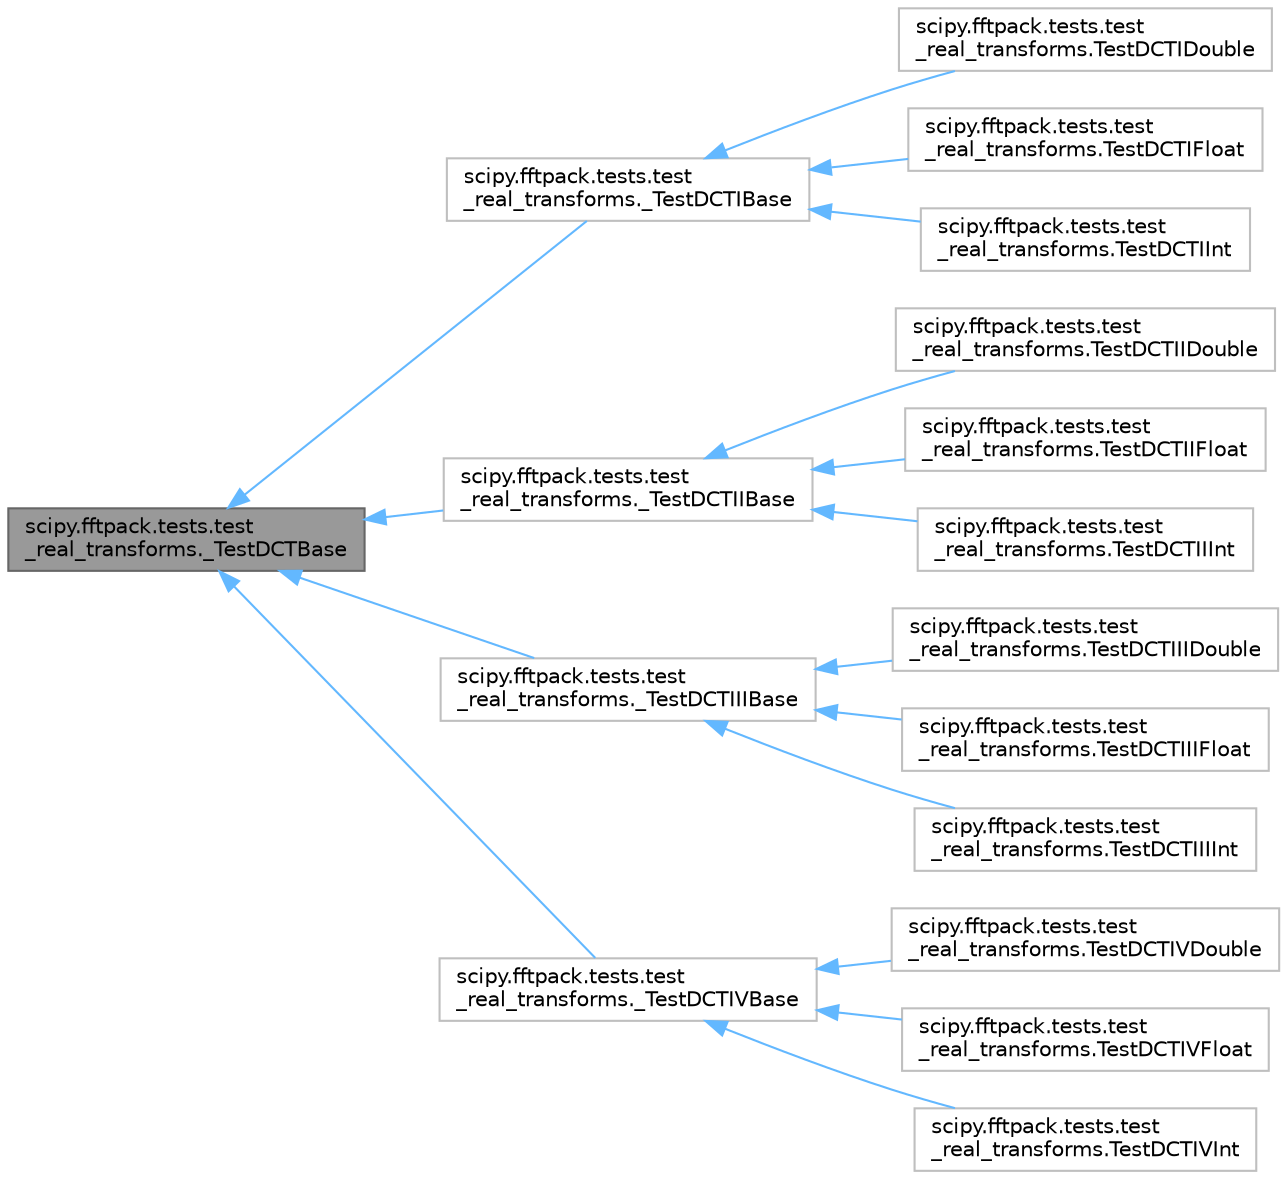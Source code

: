 digraph "scipy.fftpack.tests.test_real_transforms._TestDCTBase"
{
 // LATEX_PDF_SIZE
  bgcolor="transparent";
  edge [fontname=Helvetica,fontsize=10,labelfontname=Helvetica,labelfontsize=10];
  node [fontname=Helvetica,fontsize=10,shape=box,height=0.2,width=0.4];
  rankdir="LR";
  Node1 [id="Node000001",label="scipy.fftpack.tests.test\l_real_transforms._TestDCTBase",height=0.2,width=0.4,color="gray40", fillcolor="grey60", style="filled", fontcolor="black",tooltip=" "];
  Node1 -> Node2 [id="edge1_Node000001_Node000002",dir="back",color="steelblue1",style="solid",tooltip=" "];
  Node2 [id="Node000002",label="scipy.fftpack.tests.test\l_real_transforms._TestDCTIBase",height=0.2,width=0.4,color="grey75", fillcolor="white", style="filled",URL="$da/d20/classscipy_1_1fftpack_1_1tests_1_1test__real__transforms_1_1__TestDCTIBase.html",tooltip=" "];
  Node2 -> Node3 [id="edge2_Node000002_Node000003",dir="back",color="steelblue1",style="solid",tooltip=" "];
  Node3 [id="Node000003",label="scipy.fftpack.tests.test\l_real_transforms.TestDCTIDouble",height=0.2,width=0.4,color="grey75", fillcolor="white", style="filled",URL="$d8/d5c/classscipy_1_1fftpack_1_1tests_1_1test__real__transforms_1_1TestDCTIDouble.html",tooltip=" "];
  Node2 -> Node4 [id="edge3_Node000002_Node000004",dir="back",color="steelblue1",style="solid",tooltip=" "];
  Node4 [id="Node000004",label="scipy.fftpack.tests.test\l_real_transforms.TestDCTIFloat",height=0.2,width=0.4,color="grey75", fillcolor="white", style="filled",URL="$d0/d03/classscipy_1_1fftpack_1_1tests_1_1test__real__transforms_1_1TestDCTIFloat.html",tooltip=" "];
  Node2 -> Node5 [id="edge4_Node000002_Node000005",dir="back",color="steelblue1",style="solid",tooltip=" "];
  Node5 [id="Node000005",label="scipy.fftpack.tests.test\l_real_transforms.TestDCTIInt",height=0.2,width=0.4,color="grey75", fillcolor="white", style="filled",URL="$da/ddf/classscipy_1_1fftpack_1_1tests_1_1test__real__transforms_1_1TestDCTIInt.html",tooltip=" "];
  Node1 -> Node6 [id="edge5_Node000001_Node000006",dir="back",color="steelblue1",style="solid",tooltip=" "];
  Node6 [id="Node000006",label="scipy.fftpack.tests.test\l_real_transforms._TestDCTIIBase",height=0.2,width=0.4,color="grey75", fillcolor="white", style="filled",URL="$dd/d40/classscipy_1_1fftpack_1_1tests_1_1test__real__transforms_1_1__TestDCTIIBase.html",tooltip=" "];
  Node6 -> Node7 [id="edge6_Node000006_Node000007",dir="back",color="steelblue1",style="solid",tooltip=" "];
  Node7 [id="Node000007",label="scipy.fftpack.tests.test\l_real_transforms.TestDCTIIDouble",height=0.2,width=0.4,color="grey75", fillcolor="white", style="filled",URL="$d3/d97/classscipy_1_1fftpack_1_1tests_1_1test__real__transforms_1_1TestDCTIIDouble.html",tooltip=" "];
  Node6 -> Node8 [id="edge7_Node000006_Node000008",dir="back",color="steelblue1",style="solid",tooltip=" "];
  Node8 [id="Node000008",label="scipy.fftpack.tests.test\l_real_transforms.TestDCTIIFloat",height=0.2,width=0.4,color="grey75", fillcolor="white", style="filled",URL="$d6/d6e/classscipy_1_1fftpack_1_1tests_1_1test__real__transforms_1_1TestDCTIIFloat.html",tooltip=" "];
  Node6 -> Node9 [id="edge8_Node000006_Node000009",dir="back",color="steelblue1",style="solid",tooltip=" "];
  Node9 [id="Node000009",label="scipy.fftpack.tests.test\l_real_transforms.TestDCTIIInt",height=0.2,width=0.4,color="grey75", fillcolor="white", style="filled",URL="$d6/d3d/classscipy_1_1fftpack_1_1tests_1_1test__real__transforms_1_1TestDCTIIInt.html",tooltip=" "];
  Node1 -> Node10 [id="edge9_Node000001_Node000010",dir="back",color="steelblue1",style="solid",tooltip=" "];
  Node10 [id="Node000010",label="scipy.fftpack.tests.test\l_real_transforms._TestDCTIIIBase",height=0.2,width=0.4,color="grey75", fillcolor="white", style="filled",URL="$d7/d26/classscipy_1_1fftpack_1_1tests_1_1test__real__transforms_1_1__TestDCTIIIBase.html",tooltip=" "];
  Node10 -> Node11 [id="edge10_Node000010_Node000011",dir="back",color="steelblue1",style="solid",tooltip=" "];
  Node11 [id="Node000011",label="scipy.fftpack.tests.test\l_real_transforms.TestDCTIIIDouble",height=0.2,width=0.4,color="grey75", fillcolor="white", style="filled",URL="$db/d03/classscipy_1_1fftpack_1_1tests_1_1test__real__transforms_1_1TestDCTIIIDouble.html",tooltip=" "];
  Node10 -> Node12 [id="edge11_Node000010_Node000012",dir="back",color="steelblue1",style="solid",tooltip=" "];
  Node12 [id="Node000012",label="scipy.fftpack.tests.test\l_real_transforms.TestDCTIIIFloat",height=0.2,width=0.4,color="grey75", fillcolor="white", style="filled",URL="$d5/da0/classscipy_1_1fftpack_1_1tests_1_1test__real__transforms_1_1TestDCTIIIFloat.html",tooltip=" "];
  Node10 -> Node13 [id="edge12_Node000010_Node000013",dir="back",color="steelblue1",style="solid",tooltip=" "];
  Node13 [id="Node000013",label="scipy.fftpack.tests.test\l_real_transforms.TestDCTIIIInt",height=0.2,width=0.4,color="grey75", fillcolor="white", style="filled",URL="$da/da1/classscipy_1_1fftpack_1_1tests_1_1test__real__transforms_1_1TestDCTIIIInt.html",tooltip=" "];
  Node1 -> Node14 [id="edge13_Node000001_Node000014",dir="back",color="steelblue1",style="solid",tooltip=" "];
  Node14 [id="Node000014",label="scipy.fftpack.tests.test\l_real_transforms._TestDCTIVBase",height=0.2,width=0.4,color="grey75", fillcolor="white", style="filled",URL="$dc/d7f/classscipy_1_1fftpack_1_1tests_1_1test__real__transforms_1_1__TestDCTIVBase.html",tooltip=" "];
  Node14 -> Node15 [id="edge14_Node000014_Node000015",dir="back",color="steelblue1",style="solid",tooltip=" "];
  Node15 [id="Node000015",label="scipy.fftpack.tests.test\l_real_transforms.TestDCTIVDouble",height=0.2,width=0.4,color="grey75", fillcolor="white", style="filled",URL="$d8/d13/classscipy_1_1fftpack_1_1tests_1_1test__real__transforms_1_1TestDCTIVDouble.html",tooltip=" "];
  Node14 -> Node16 [id="edge15_Node000014_Node000016",dir="back",color="steelblue1",style="solid",tooltip=" "];
  Node16 [id="Node000016",label="scipy.fftpack.tests.test\l_real_transforms.TestDCTIVFloat",height=0.2,width=0.4,color="grey75", fillcolor="white", style="filled",URL="$de/dec/classscipy_1_1fftpack_1_1tests_1_1test__real__transforms_1_1TestDCTIVFloat.html",tooltip=" "];
  Node14 -> Node17 [id="edge16_Node000014_Node000017",dir="back",color="steelblue1",style="solid",tooltip=" "];
  Node17 [id="Node000017",label="scipy.fftpack.tests.test\l_real_transforms.TestDCTIVInt",height=0.2,width=0.4,color="grey75", fillcolor="white", style="filled",URL="$d4/d98/classscipy_1_1fftpack_1_1tests_1_1test__real__transforms_1_1TestDCTIVInt.html",tooltip=" "];
}

